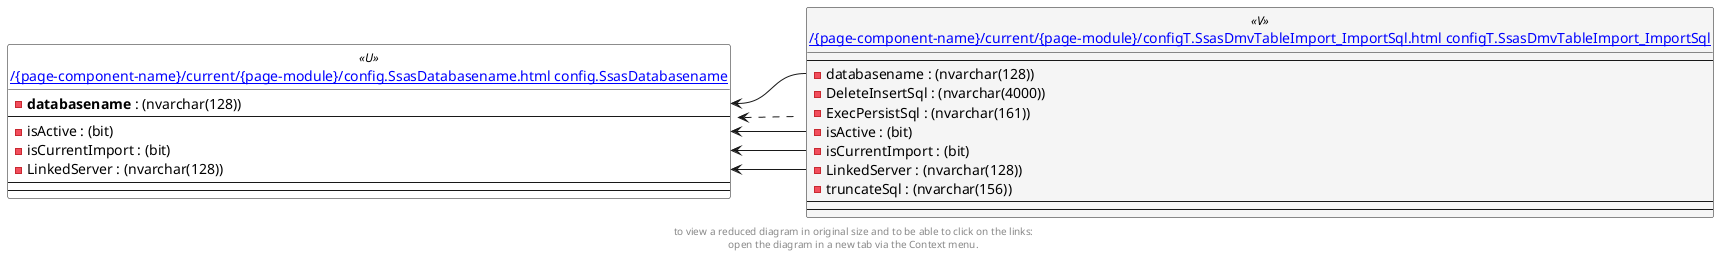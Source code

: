 @startuml
left to right direction
'top to bottom direction
hide circle
'avoide "." issues:
set namespaceSeparator none


skinparam class {
  BackgroundColor White
  BackgroundColor<<FN>> Yellow
  BackgroundColor<<FS>> Yellow
  BackgroundColor<<FT>> LightGray
  BackgroundColor<<IF>> Yellow
  BackgroundColor<<IS>> Yellow
  BackgroundColor<<P>> Aqua
  BackgroundColor<<PC>> Aqua
  BackgroundColor<<SN>> Yellow
  BackgroundColor<<SO>> SlateBlue
  BackgroundColor<<TF>> LightGray
  BackgroundColor<<TR>> Tomato
  BackgroundColor<<U>> White
  BackgroundColor<<V>> WhiteSmoke
  BackgroundColor<<X>> Aqua
}


entity "[[{site-url}/{page-component-name}/current/{page-module}/config.SsasDatabasename.html config.SsasDatabasename]]" as config.SsasDatabasename << U >> {
  - **databasename** : (nvarchar(128))
  --
  - isActive : (bit)
  - isCurrentImport : (bit)
  - LinkedServer : (nvarchar(128))
  --
  --
}

entity "[[{site-url}/{page-component-name}/current/{page-module}/configT.SsasDmvTableImport_ImportSql.html configT.SsasDmvTableImport_ImportSql]]" as configT.SsasDmvTableImport_ImportSql << V >> {
  --
  - databasename : (nvarchar(128))
  - DeleteInsertSql : (nvarchar(4000))
  - ExecPersistSql : (nvarchar(161))
  - isActive : (bit)
  - isCurrentImport : (bit)
  - LinkedServer : (nvarchar(128))
  - truncateSql : (nvarchar(156))
  --
  --
}

config.SsasDatabasename <.. configT.SsasDmvTableImport_ImportSql
config.SsasDatabasename::databasename <-- configT.SsasDmvTableImport_ImportSql::databasename
config.SsasDatabasename::isActive <-- configT.SsasDmvTableImport_ImportSql::isActive
config.SsasDatabasename::isCurrentImport <-- configT.SsasDmvTableImport_ImportSql::isCurrentImport
config.SsasDatabasename::LinkedServer <-- configT.SsasDmvTableImport_ImportSql::LinkedServer
footer
to view a reduced diagram in original size and to be able to click on the links:
open the diagram in a new tab via the Context menu.
end footer

@enduml

